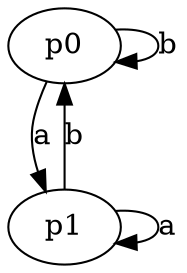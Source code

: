 digraph {
	p0 [label=p0]
	p1 [label=p1]
	p0 -> p1 [label=a constraint=true]
	p0 -> p0 [label=b constraint=true]
	p1 -> p1 [label=a constraint=true]
	p1 -> p0 [label=b constraint=true]
}
